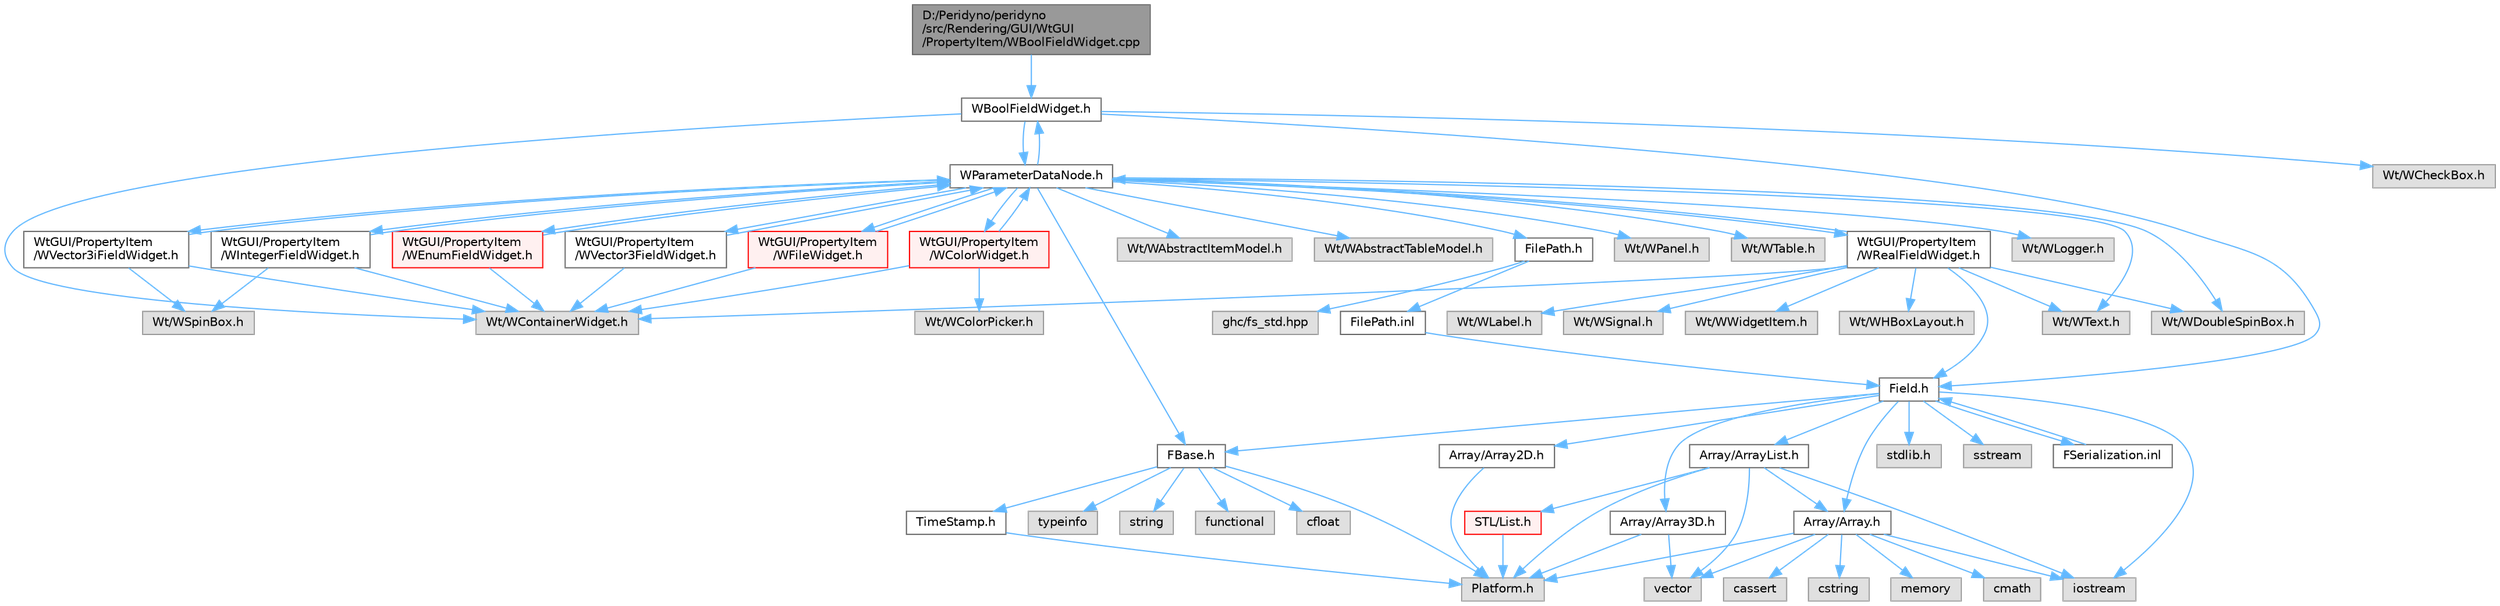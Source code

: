 digraph "D:/Peridyno/peridyno/src/Rendering/GUI/WtGUI/PropertyItem/WBoolFieldWidget.cpp"
{
 // LATEX_PDF_SIZE
  bgcolor="transparent";
  edge [fontname=Helvetica,fontsize=10,labelfontname=Helvetica,labelfontsize=10];
  node [fontname=Helvetica,fontsize=10,shape=box,height=0.2,width=0.4];
  Node1 [id="Node000001",label="D:/Peridyno/peridyno\l/src/Rendering/GUI/WtGUI\l/PropertyItem/WBoolFieldWidget.cpp",height=0.2,width=0.4,color="gray40", fillcolor="grey60", style="filled", fontcolor="black",tooltip=" "];
  Node1 -> Node2 [id="edge1_Node000001_Node000002",color="steelblue1",style="solid",tooltip=" "];
  Node2 [id="Node000002",label="WBoolFieldWidget.h",height=0.2,width=0.4,color="grey40", fillcolor="white", style="filled",URL="$_w_bool_field_widget_8h.html",tooltip=" "];
  Node2 -> Node3 [id="edge2_Node000002_Node000003",color="steelblue1",style="solid",tooltip=" "];
  Node3 [id="Node000003",label="Wt/WContainerWidget.h",height=0.2,width=0.4,color="grey60", fillcolor="#E0E0E0", style="filled",tooltip=" "];
  Node2 -> Node4 [id="edge3_Node000002_Node000004",color="steelblue1",style="solid",tooltip=" "];
  Node4 [id="Node000004",label="Wt/WCheckBox.h",height=0.2,width=0.4,color="grey60", fillcolor="#E0E0E0", style="filled",tooltip=" "];
  Node2 -> Node5 [id="edge4_Node000002_Node000005",color="steelblue1",style="solid",tooltip=" "];
  Node5 [id="Node000005",label="Field.h",height=0.2,width=0.4,color="grey40", fillcolor="white", style="filled",URL="$_field_8h.html",tooltip=" "];
  Node5 -> Node6 [id="edge5_Node000005_Node000006",color="steelblue1",style="solid",tooltip=" "];
  Node6 [id="Node000006",label="iostream",height=0.2,width=0.4,color="grey60", fillcolor="#E0E0E0", style="filled",tooltip=" "];
  Node5 -> Node7 [id="edge6_Node000005_Node000007",color="steelblue1",style="solid",tooltip=" "];
  Node7 [id="Node000007",label="stdlib.h",height=0.2,width=0.4,color="grey60", fillcolor="#E0E0E0", style="filled",tooltip=" "];
  Node5 -> Node8 [id="edge7_Node000005_Node000008",color="steelblue1",style="solid",tooltip=" "];
  Node8 [id="Node000008",label="sstream",height=0.2,width=0.4,color="grey60", fillcolor="#E0E0E0", style="filled",tooltip=" "];
  Node5 -> Node9 [id="edge8_Node000005_Node000009",color="steelblue1",style="solid",tooltip=" "];
  Node9 [id="Node000009",label="FBase.h",height=0.2,width=0.4,color="grey40", fillcolor="white", style="filled",URL="$_f_base_8h.html",tooltip=" "];
  Node9 -> Node10 [id="edge9_Node000009_Node000010",color="steelblue1",style="solid",tooltip=" "];
  Node10 [id="Node000010",label="Platform.h",height=0.2,width=0.4,color="grey60", fillcolor="#E0E0E0", style="filled",tooltip=" "];
  Node9 -> Node11 [id="edge10_Node000009_Node000011",color="steelblue1",style="solid",tooltip=" "];
  Node11 [id="Node000011",label="TimeStamp.h",height=0.2,width=0.4,color="grey40", fillcolor="white", style="filled",URL="$_time_stamp_8h.html",tooltip=" "];
  Node11 -> Node10 [id="edge11_Node000011_Node000010",color="steelblue1",style="solid",tooltip=" "];
  Node9 -> Node12 [id="edge12_Node000009_Node000012",color="steelblue1",style="solid",tooltip=" "];
  Node12 [id="Node000012",label="typeinfo",height=0.2,width=0.4,color="grey60", fillcolor="#E0E0E0", style="filled",tooltip=" "];
  Node9 -> Node13 [id="edge13_Node000009_Node000013",color="steelblue1",style="solid",tooltip=" "];
  Node13 [id="Node000013",label="string",height=0.2,width=0.4,color="grey60", fillcolor="#E0E0E0", style="filled",tooltip=" "];
  Node9 -> Node14 [id="edge14_Node000009_Node000014",color="steelblue1",style="solid",tooltip=" "];
  Node14 [id="Node000014",label="functional",height=0.2,width=0.4,color="grey60", fillcolor="#E0E0E0", style="filled",tooltip=" "];
  Node9 -> Node15 [id="edge15_Node000009_Node000015",color="steelblue1",style="solid",tooltip=" "];
  Node15 [id="Node000015",label="cfloat",height=0.2,width=0.4,color="grey60", fillcolor="#E0E0E0", style="filled",tooltip=" "];
  Node5 -> Node16 [id="edge16_Node000005_Node000016",color="steelblue1",style="solid",tooltip=" "];
  Node16 [id="Node000016",label="Array/Array.h",height=0.2,width=0.4,color="grey40", fillcolor="white", style="filled",URL="$_array_8h.html",tooltip=" "];
  Node16 -> Node10 [id="edge17_Node000016_Node000010",color="steelblue1",style="solid",tooltip=" "];
  Node16 -> Node17 [id="edge18_Node000016_Node000017",color="steelblue1",style="solid",tooltip=" "];
  Node17 [id="Node000017",label="cassert",height=0.2,width=0.4,color="grey60", fillcolor="#E0E0E0", style="filled",tooltip=" "];
  Node16 -> Node18 [id="edge19_Node000016_Node000018",color="steelblue1",style="solid",tooltip=" "];
  Node18 [id="Node000018",label="vector",height=0.2,width=0.4,color="grey60", fillcolor="#E0E0E0", style="filled",tooltip=" "];
  Node16 -> Node6 [id="edge20_Node000016_Node000006",color="steelblue1",style="solid",tooltip=" "];
  Node16 -> Node19 [id="edge21_Node000016_Node000019",color="steelblue1",style="solid",tooltip=" "];
  Node19 [id="Node000019",label="cstring",height=0.2,width=0.4,color="grey60", fillcolor="#E0E0E0", style="filled",tooltip=" "];
  Node16 -> Node20 [id="edge22_Node000016_Node000020",color="steelblue1",style="solid",tooltip=" "];
  Node20 [id="Node000020",label="memory",height=0.2,width=0.4,color="grey60", fillcolor="#E0E0E0", style="filled",tooltip=" "];
  Node16 -> Node21 [id="edge23_Node000016_Node000021",color="steelblue1",style="solid",tooltip=" "];
  Node21 [id="Node000021",label="cmath",height=0.2,width=0.4,color="grey60", fillcolor="#E0E0E0", style="filled",tooltip=" "];
  Node5 -> Node22 [id="edge24_Node000005_Node000022",color="steelblue1",style="solid",tooltip=" "];
  Node22 [id="Node000022",label="Array/Array2D.h",height=0.2,width=0.4,color="grey40", fillcolor="white", style="filled",URL="$_array2_d_8h.html",tooltip=" "];
  Node22 -> Node10 [id="edge25_Node000022_Node000010",color="steelblue1",style="solid",tooltip=" "];
  Node5 -> Node23 [id="edge26_Node000005_Node000023",color="steelblue1",style="solid",tooltip=" "];
  Node23 [id="Node000023",label="Array/Array3D.h",height=0.2,width=0.4,color="grey40", fillcolor="white", style="filled",URL="$_array3_d_8h.html",tooltip=" "];
  Node23 -> Node10 [id="edge27_Node000023_Node000010",color="steelblue1",style="solid",tooltip=" "];
  Node23 -> Node18 [id="edge28_Node000023_Node000018",color="steelblue1",style="solid",tooltip=" "];
  Node5 -> Node24 [id="edge29_Node000005_Node000024",color="steelblue1",style="solid",tooltip=" "];
  Node24 [id="Node000024",label="Array/ArrayList.h",height=0.2,width=0.4,color="grey40", fillcolor="white", style="filled",URL="$_array_list_8h.html",tooltip=" "];
  Node24 -> Node18 [id="edge30_Node000024_Node000018",color="steelblue1",style="solid",tooltip=" "];
  Node24 -> Node6 [id="edge31_Node000024_Node000006",color="steelblue1",style="solid",tooltip=" "];
  Node24 -> Node10 [id="edge32_Node000024_Node000010",color="steelblue1",style="solid",tooltip=" "];
  Node24 -> Node25 [id="edge33_Node000024_Node000025",color="steelblue1",style="solid",tooltip=" "];
  Node25 [id="Node000025",label="STL/List.h",height=0.2,width=0.4,color="red", fillcolor="#FFF0F0", style="filled",URL="$_list_8h.html",tooltip=" "];
  Node25 -> Node10 [id="edge34_Node000025_Node000010",color="steelblue1",style="solid",tooltip=" "];
  Node24 -> Node16 [id="edge35_Node000024_Node000016",color="steelblue1",style="solid",tooltip=" "];
  Node5 -> Node65 [id="edge36_Node000005_Node000065",color="steelblue1",style="solid",tooltip=" "];
  Node65 [id="Node000065",label="FSerialization.inl",height=0.2,width=0.4,color="grey40", fillcolor="white", style="filled",URL="$_f_serialization_8inl.html",tooltip=" "];
  Node65 -> Node5 [id="edge37_Node000065_Node000005",color="steelblue1",style="solid",tooltip=" "];
  Node2 -> Node66 [id="edge38_Node000002_Node000066",color="steelblue1",style="solid",tooltip=" "];
  Node66 [id="Node000066",label="WParameterDataNode.h",height=0.2,width=0.4,color="grey40", fillcolor="white", style="filled",URL="$_w_parameter_data_node_8h.html",tooltip=" "];
  Node66 -> Node67 [id="edge39_Node000066_Node000067",color="steelblue1",style="solid",tooltip=" "];
  Node67 [id="Node000067",label="Wt/WAbstractItemModel.h",height=0.2,width=0.4,color="grey60", fillcolor="#E0E0E0", style="filled",tooltip=" "];
  Node66 -> Node68 [id="edge40_Node000066_Node000068",color="steelblue1",style="solid",tooltip=" "];
  Node68 [id="Node000068",label="Wt/WAbstractTableModel.h",height=0.2,width=0.4,color="grey60", fillcolor="#E0E0E0", style="filled",tooltip=" "];
  Node66 -> Node69 [id="edge41_Node000066_Node000069",color="steelblue1",style="solid",tooltip=" "];
  Node69 [id="Node000069",label="Wt/WText.h",height=0.2,width=0.4,color="grey60", fillcolor="#E0E0E0", style="filled",tooltip=" "];
  Node66 -> Node70 [id="edge42_Node000066_Node000070",color="steelblue1",style="solid",tooltip=" "];
  Node70 [id="Node000070",label="Wt/WPanel.h",height=0.2,width=0.4,color="grey60", fillcolor="#E0E0E0", style="filled",tooltip=" "];
  Node66 -> Node71 [id="edge43_Node000066_Node000071",color="steelblue1",style="solid",tooltip=" "];
  Node71 [id="Node000071",label="Wt/WTable.h",height=0.2,width=0.4,color="grey60", fillcolor="#E0E0E0", style="filled",tooltip=" "];
  Node66 -> Node72 [id="edge44_Node000066_Node000072",color="steelblue1",style="solid",tooltip=" "];
  Node72 [id="Node000072",label="Wt/WDoubleSpinBox.h",height=0.2,width=0.4,color="grey60", fillcolor="#E0E0E0", style="filled",tooltip=" "];
  Node66 -> Node73 [id="edge45_Node000066_Node000073",color="steelblue1",style="solid",tooltip=" "];
  Node73 [id="Node000073",label="Wt/WLogger.h",height=0.2,width=0.4,color="grey60", fillcolor="#E0E0E0", style="filled",tooltip=" "];
  Node66 -> Node9 [id="edge46_Node000066_Node000009",color="steelblue1",style="solid",tooltip=" "];
  Node66 -> Node74 [id="edge47_Node000066_Node000074",color="steelblue1",style="solid",tooltip=" "];
  Node74 [id="Node000074",label="FilePath.h",height=0.2,width=0.4,color="grey40", fillcolor="white", style="filled",URL="$_file_path_8h.html",tooltip=" "];
  Node74 -> Node75 [id="edge48_Node000074_Node000075",color="steelblue1",style="solid",tooltip=" "];
  Node75 [id="Node000075",label="ghc/fs_std.hpp",height=0.2,width=0.4,color="grey60", fillcolor="#E0E0E0", style="filled",tooltip=" "];
  Node74 -> Node76 [id="edge49_Node000074_Node000076",color="steelblue1",style="solid",tooltip=" "];
  Node76 [id="Node000076",label="FilePath.inl",height=0.2,width=0.4,color="grey40", fillcolor="white", style="filled",URL="$_file_path_8inl.html",tooltip=" "];
  Node76 -> Node5 [id="edge50_Node000076_Node000005",color="steelblue1",style="solid",tooltip=" "];
  Node66 -> Node77 [id="edge51_Node000066_Node000077",color="steelblue1",style="solid",tooltip=" "];
  Node77 [id="Node000077",label="WtGUI/PropertyItem\l/WRealFieldWidget.h",height=0.2,width=0.4,color="grey40", fillcolor="white", style="filled",URL="$_w_real_field_widget_8h.html",tooltip=" "];
  Node77 -> Node3 [id="edge52_Node000077_Node000003",color="steelblue1",style="solid",tooltip=" "];
  Node77 -> Node78 [id="edge53_Node000077_Node000078",color="steelblue1",style="solid",tooltip=" "];
  Node78 [id="Node000078",label="Wt/WWidgetItem.h",height=0.2,width=0.4,color="grey60", fillcolor="#E0E0E0", style="filled",tooltip=" "];
  Node77 -> Node79 [id="edge54_Node000077_Node000079",color="steelblue1",style="solid",tooltip=" "];
  Node79 [id="Node000079",label="Wt/WHBoxLayout.h",height=0.2,width=0.4,color="grey60", fillcolor="#E0E0E0", style="filled",tooltip=" "];
  Node77 -> Node80 [id="edge55_Node000077_Node000080",color="steelblue1",style="solid",tooltip=" "];
  Node80 [id="Node000080",label="Wt/WLabel.h",height=0.2,width=0.4,color="grey60", fillcolor="#E0E0E0", style="filled",tooltip=" "];
  Node77 -> Node69 [id="edge56_Node000077_Node000069",color="steelblue1",style="solid",tooltip=" "];
  Node77 -> Node72 [id="edge57_Node000077_Node000072",color="steelblue1",style="solid",tooltip=" "];
  Node77 -> Node81 [id="edge58_Node000077_Node000081",color="steelblue1",style="solid",tooltip=" "];
  Node81 [id="Node000081",label="Wt/WSignal.h",height=0.2,width=0.4,color="grey60", fillcolor="#E0E0E0", style="filled",tooltip=" "];
  Node77 -> Node5 [id="edge59_Node000077_Node000005",color="steelblue1",style="solid",tooltip=" "];
  Node77 -> Node66 [id="edge60_Node000077_Node000066",color="steelblue1",style="solid",tooltip=" "];
  Node66 -> Node82 [id="edge61_Node000066_Node000082",color="steelblue1",style="solid",tooltip=" "];
  Node82 [id="Node000082",label="WtGUI/PropertyItem\l/WVector3FieldWidget.h",height=0.2,width=0.4,color="grey40", fillcolor="white", style="filled",URL="$_w_vector3_field_widget_8h.html",tooltip=" "];
  Node82 -> Node3 [id="edge62_Node000082_Node000003",color="steelblue1",style="solid",tooltip=" "];
  Node82 -> Node66 [id="edge63_Node000082_Node000066",color="steelblue1",style="solid",tooltip=" "];
  Node66 -> Node83 [id="edge64_Node000066_Node000083",color="steelblue1",style="solid",tooltip=" "];
  Node83 [id="Node000083",label="WtGUI/PropertyItem\l/WVector3iFieldWidget.h",height=0.2,width=0.4,color="grey40", fillcolor="white", style="filled",URL="$_w_vector3i_field_widget_8h.html",tooltip=" "];
  Node83 -> Node3 [id="edge65_Node000083_Node000003",color="steelblue1",style="solid",tooltip=" "];
  Node83 -> Node84 [id="edge66_Node000083_Node000084",color="steelblue1",style="solid",tooltip=" "];
  Node84 [id="Node000084",label="Wt/WSpinBox.h",height=0.2,width=0.4,color="grey60", fillcolor="#E0E0E0", style="filled",tooltip=" "];
  Node83 -> Node66 [id="edge67_Node000083_Node000066",color="steelblue1",style="solid",tooltip=" "];
  Node66 -> Node2 [id="edge68_Node000066_Node000002",color="steelblue1",style="solid",tooltip=" "];
  Node66 -> Node85 [id="edge69_Node000066_Node000085",color="steelblue1",style="solid",tooltip=" "];
  Node85 [id="Node000085",label="WtGUI/PropertyItem\l/WIntegerFieldWidget.h",height=0.2,width=0.4,color="grey40", fillcolor="white", style="filled",URL="$_w_integer_field_widget_8h.html",tooltip=" "];
  Node85 -> Node3 [id="edge70_Node000085_Node000003",color="steelblue1",style="solid",tooltip=" "];
  Node85 -> Node84 [id="edge71_Node000085_Node000084",color="steelblue1",style="solid",tooltip=" "];
  Node85 -> Node66 [id="edge72_Node000085_Node000066",color="steelblue1",style="solid",tooltip=" "];
  Node66 -> Node86 [id="edge73_Node000066_Node000086",color="steelblue1",style="solid",tooltip=" "];
  Node86 [id="Node000086",label="WtGUI/PropertyItem\l/WColorWidget.h",height=0.2,width=0.4,color="red", fillcolor="#FFF0F0", style="filled",URL="$_w_color_widget_8h.html",tooltip=" "];
  Node86 -> Node3 [id="edge74_Node000086_Node000003",color="steelblue1",style="solid",tooltip=" "];
  Node86 -> Node87 [id="edge75_Node000086_Node000087",color="steelblue1",style="solid",tooltip=" "];
  Node87 [id="Node000087",label="Wt/WColorPicker.h",height=0.2,width=0.4,color="grey60", fillcolor="#E0E0E0", style="filled",tooltip=" "];
  Node86 -> Node66 [id="edge76_Node000086_Node000066",color="steelblue1",style="solid",tooltip=" "];
  Node66 -> Node90 [id="edge77_Node000066_Node000090",color="steelblue1",style="solid",tooltip=" "];
  Node90 [id="Node000090",label="WtGUI/PropertyItem\l/WFileWidget.h",height=0.2,width=0.4,color="red", fillcolor="#FFF0F0", style="filled",URL="$_w_file_widget_8h.html",tooltip=" "];
  Node90 -> Node3 [id="edge78_Node000090_Node000003",color="steelblue1",style="solid",tooltip=" "];
  Node90 -> Node66 [id="edge79_Node000090_Node000066",color="steelblue1",style="solid",tooltip=" "];
  Node66 -> Node99 [id="edge80_Node000066_Node000099",color="steelblue1",style="solid",tooltip=" "];
  Node99 [id="Node000099",label="WtGUI/PropertyItem\l/WEnumFieldWidget.h",height=0.2,width=0.4,color="red", fillcolor="#FFF0F0", style="filled",URL="$_w_enum_field_widget_8h.html",tooltip=" "];
  Node99 -> Node3 [id="edge81_Node000099_Node000003",color="steelblue1",style="solid",tooltip=" "];
  Node99 -> Node66 [id="edge82_Node000099_Node000066",color="steelblue1",style="solid",tooltip=" "];
}
